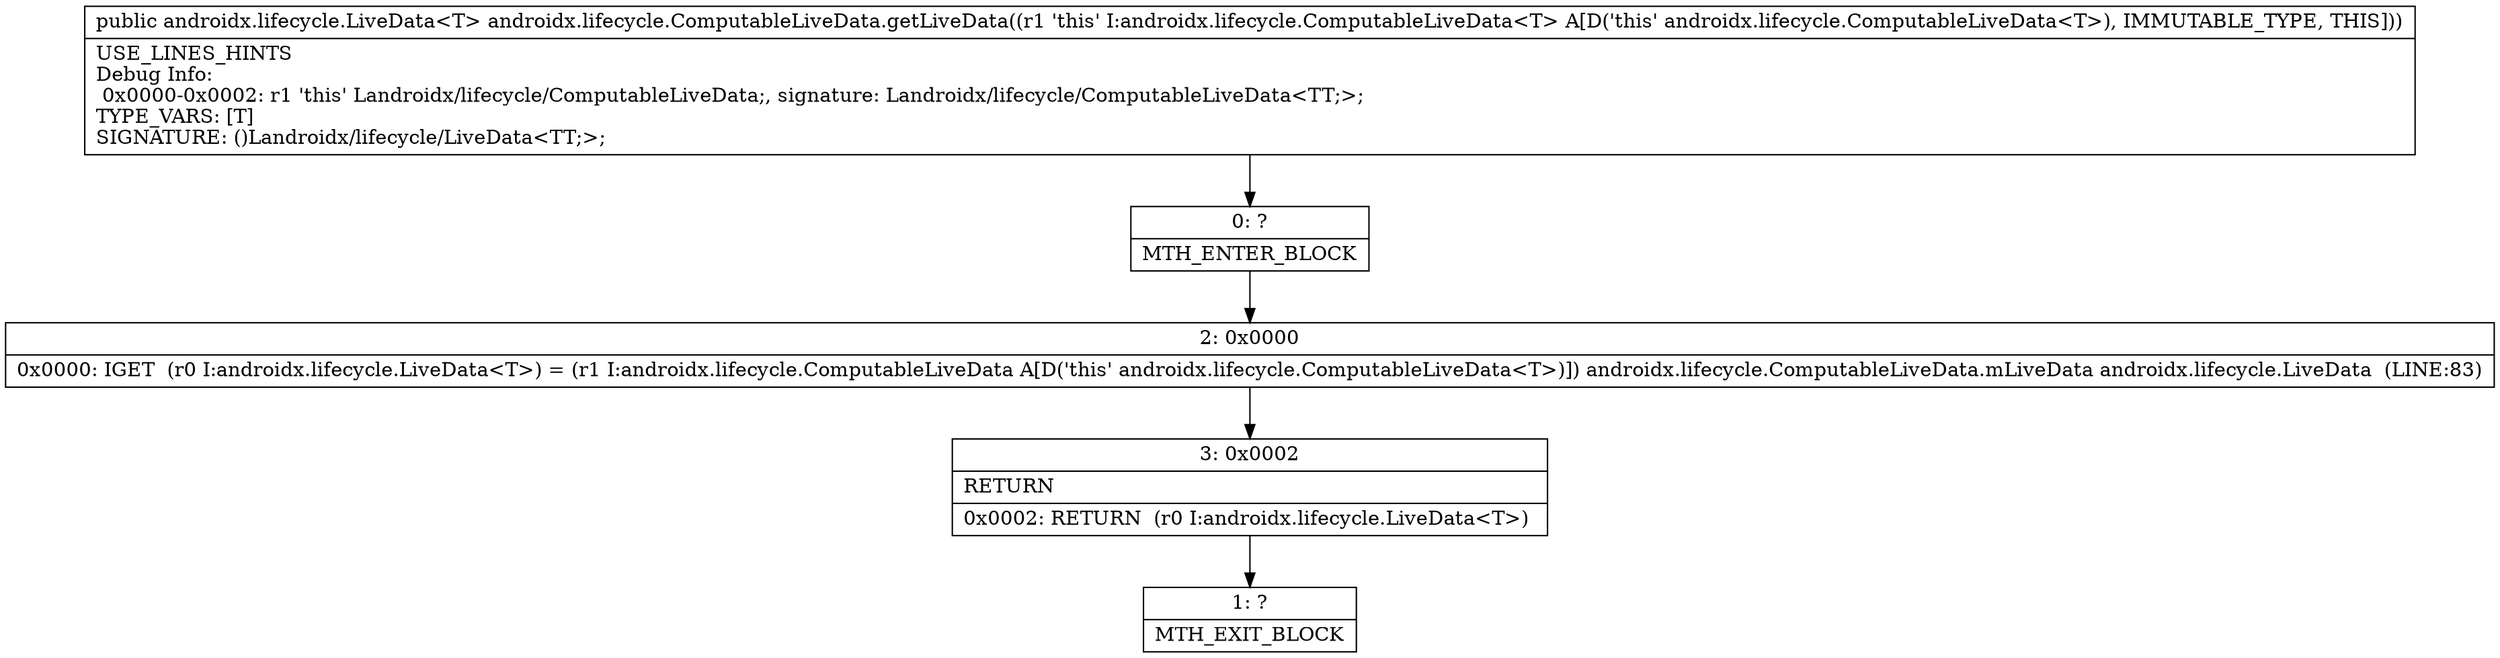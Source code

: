 digraph "CFG forandroidx.lifecycle.ComputableLiveData.getLiveData()Landroidx\/lifecycle\/LiveData;" {
Node_0 [shape=record,label="{0\:\ ?|MTH_ENTER_BLOCK\l}"];
Node_2 [shape=record,label="{2\:\ 0x0000|0x0000: IGET  (r0 I:androidx.lifecycle.LiveData\<T\>) = (r1 I:androidx.lifecycle.ComputableLiveData A[D('this' androidx.lifecycle.ComputableLiveData\<T\>)]) androidx.lifecycle.ComputableLiveData.mLiveData androidx.lifecycle.LiveData  (LINE:83)\l}"];
Node_3 [shape=record,label="{3\:\ 0x0002|RETURN\l|0x0002: RETURN  (r0 I:androidx.lifecycle.LiveData\<T\>) \l}"];
Node_1 [shape=record,label="{1\:\ ?|MTH_EXIT_BLOCK\l}"];
MethodNode[shape=record,label="{public androidx.lifecycle.LiveData\<T\> androidx.lifecycle.ComputableLiveData.getLiveData((r1 'this' I:androidx.lifecycle.ComputableLiveData\<T\> A[D('this' androidx.lifecycle.ComputableLiveData\<T\>), IMMUTABLE_TYPE, THIS]))  | USE_LINES_HINTS\lDebug Info:\l  0x0000\-0x0002: r1 'this' Landroidx\/lifecycle\/ComputableLiveData;, signature: Landroidx\/lifecycle\/ComputableLiveData\<TT;\>;\lTYPE_VARS: [T]\lSIGNATURE: ()Landroidx\/lifecycle\/LiveData\<TT;\>;\l}"];
MethodNode -> Node_0;Node_0 -> Node_2;
Node_2 -> Node_3;
Node_3 -> Node_1;
}

